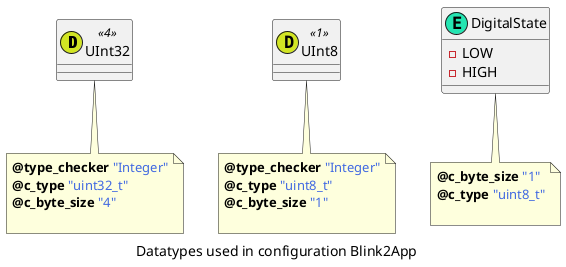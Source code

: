@startuml
caption Datatypes used in configuration Blink2App
class UInt32 <<(D,#D2E524)4>> {
}
note bottom of UInt32 : <b>@type_checker</b> <color:royalBlue>"Integer"</color>\n<b>@c_type</b> <color:royalBlue>"uint32_t"</color>\n<b>@c_byte_size</b> <color:royalBlue>"4"</color>\n
class UInt8 <<(D,#D2E524)1>> {
}
note bottom of UInt8 : <b>@type_checker</b> <color:royalBlue>"Integer"</color>\n<b>@c_type</b> <color:royalBlue>"uint8_t"</color>\n<b>@c_byte_size</b> <color:royalBlue>"1"</color>\n
class DigitalState <<(E,#24E5B2)>> {
-LOW
-HIGH
}
note bottom of DigitalState : <b>@c_byte_size</b> <color:royalBlue>"1"</color>\n<b>@c_type</b> <color:royalBlue>"uint8_t"</color>\n
@enduml